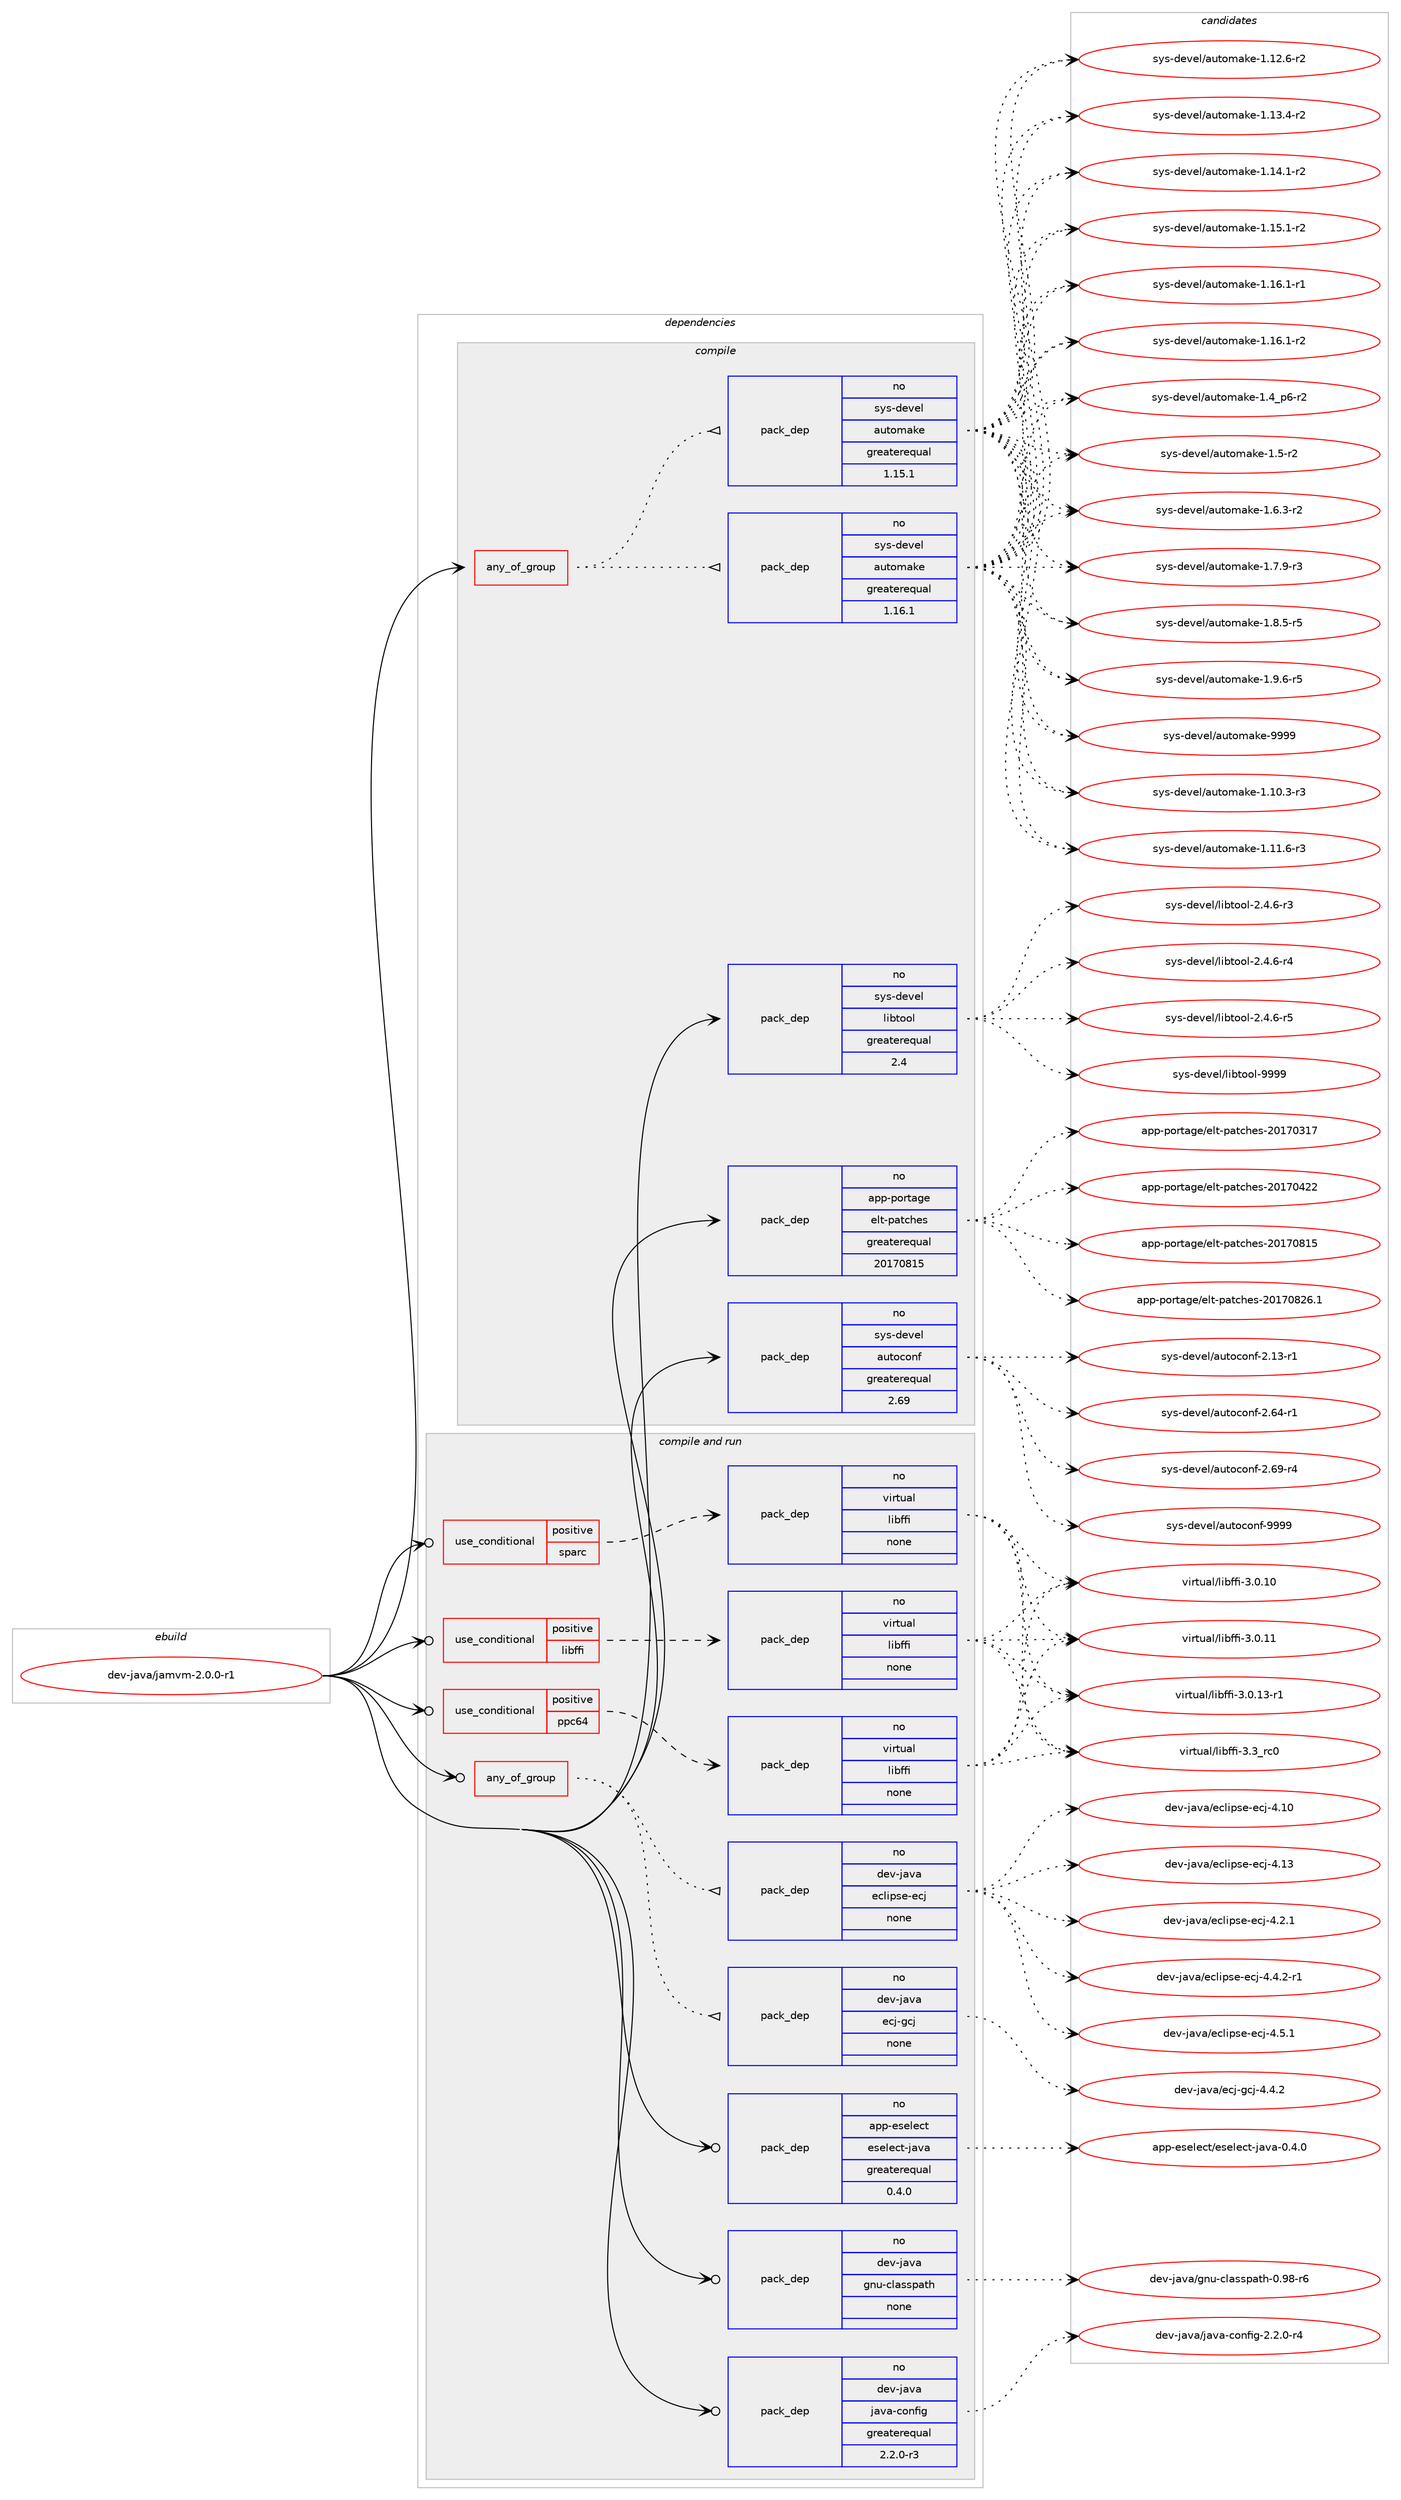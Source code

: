 digraph prolog {

# *************
# Graph options
# *************

newrank=true;
concentrate=true;
compound=true;
graph [rankdir=LR,fontname=Helvetica,fontsize=10,ranksep=1.5];#, ranksep=2.5, nodesep=0.2];
edge  [arrowhead=vee];
node  [fontname=Helvetica,fontsize=10];

# **********
# The ebuild
# **********

subgraph cluster_leftcol {
color=gray;
rank=same;
label=<<i>ebuild</i>>;
id [label="dev-java/jamvm-2.0.0-r1", color=red, width=4, href="../dev-java/jamvm-2.0.0-r1.svg"];
}

# ****************
# The dependencies
# ****************

subgraph cluster_midcol {
color=gray;
label=<<i>dependencies</i>>;
subgraph cluster_compile {
fillcolor="#eeeeee";
style=filled;
label=<<i>compile</i>>;
subgraph any10818 {
dependency553384 [label=<<TABLE BORDER="0" CELLBORDER="1" CELLSPACING="0" CELLPADDING="4"><TR><TD CELLPADDING="10">any_of_group</TD></TR></TABLE>>, shape=none, color=red];subgraph pack413272 {
dependency553385 [label=<<TABLE BORDER="0" CELLBORDER="1" CELLSPACING="0" CELLPADDING="4" WIDTH="220"><TR><TD ROWSPAN="6" CELLPADDING="30">pack_dep</TD></TR><TR><TD WIDTH="110">no</TD></TR><TR><TD>sys-devel</TD></TR><TR><TD>automake</TD></TR><TR><TD>greaterequal</TD></TR><TR><TD>1.16.1</TD></TR></TABLE>>, shape=none, color=blue];
}
dependency553384:e -> dependency553385:w [weight=20,style="dotted",arrowhead="oinv"];
subgraph pack413273 {
dependency553386 [label=<<TABLE BORDER="0" CELLBORDER="1" CELLSPACING="0" CELLPADDING="4" WIDTH="220"><TR><TD ROWSPAN="6" CELLPADDING="30">pack_dep</TD></TR><TR><TD WIDTH="110">no</TD></TR><TR><TD>sys-devel</TD></TR><TR><TD>automake</TD></TR><TR><TD>greaterequal</TD></TR><TR><TD>1.15.1</TD></TR></TABLE>>, shape=none, color=blue];
}
dependency553384:e -> dependency553386:w [weight=20,style="dotted",arrowhead="oinv"];
}
id:e -> dependency553384:w [weight=20,style="solid",arrowhead="vee"];
subgraph pack413274 {
dependency553387 [label=<<TABLE BORDER="0" CELLBORDER="1" CELLSPACING="0" CELLPADDING="4" WIDTH="220"><TR><TD ROWSPAN="6" CELLPADDING="30">pack_dep</TD></TR><TR><TD WIDTH="110">no</TD></TR><TR><TD>app-portage</TD></TR><TR><TD>elt-patches</TD></TR><TR><TD>greaterequal</TD></TR><TR><TD>20170815</TD></TR></TABLE>>, shape=none, color=blue];
}
id:e -> dependency553387:w [weight=20,style="solid",arrowhead="vee"];
subgraph pack413275 {
dependency553388 [label=<<TABLE BORDER="0" CELLBORDER="1" CELLSPACING="0" CELLPADDING="4" WIDTH="220"><TR><TD ROWSPAN="6" CELLPADDING="30">pack_dep</TD></TR><TR><TD WIDTH="110">no</TD></TR><TR><TD>sys-devel</TD></TR><TR><TD>autoconf</TD></TR><TR><TD>greaterequal</TD></TR><TR><TD>2.69</TD></TR></TABLE>>, shape=none, color=blue];
}
id:e -> dependency553388:w [weight=20,style="solid",arrowhead="vee"];
subgraph pack413276 {
dependency553389 [label=<<TABLE BORDER="0" CELLBORDER="1" CELLSPACING="0" CELLPADDING="4" WIDTH="220"><TR><TD ROWSPAN="6" CELLPADDING="30">pack_dep</TD></TR><TR><TD WIDTH="110">no</TD></TR><TR><TD>sys-devel</TD></TR><TR><TD>libtool</TD></TR><TR><TD>greaterequal</TD></TR><TR><TD>2.4</TD></TR></TABLE>>, shape=none, color=blue];
}
id:e -> dependency553389:w [weight=20,style="solid",arrowhead="vee"];
}
subgraph cluster_compileandrun {
fillcolor="#eeeeee";
style=filled;
label=<<i>compile and run</i>>;
subgraph any10819 {
dependency553390 [label=<<TABLE BORDER="0" CELLBORDER="1" CELLSPACING="0" CELLPADDING="4"><TR><TD CELLPADDING="10">any_of_group</TD></TR></TABLE>>, shape=none, color=red];subgraph pack413277 {
dependency553391 [label=<<TABLE BORDER="0" CELLBORDER="1" CELLSPACING="0" CELLPADDING="4" WIDTH="220"><TR><TD ROWSPAN="6" CELLPADDING="30">pack_dep</TD></TR><TR><TD WIDTH="110">no</TD></TR><TR><TD>dev-java</TD></TR><TR><TD>eclipse-ecj</TD></TR><TR><TD>none</TD></TR><TR><TD></TD></TR></TABLE>>, shape=none, color=blue];
}
dependency553390:e -> dependency553391:w [weight=20,style="dotted",arrowhead="oinv"];
subgraph pack413278 {
dependency553392 [label=<<TABLE BORDER="0" CELLBORDER="1" CELLSPACING="0" CELLPADDING="4" WIDTH="220"><TR><TD ROWSPAN="6" CELLPADDING="30">pack_dep</TD></TR><TR><TD WIDTH="110">no</TD></TR><TR><TD>dev-java</TD></TR><TR><TD>ecj-gcj</TD></TR><TR><TD>none</TD></TR><TR><TD></TD></TR></TABLE>>, shape=none, color=blue];
}
dependency553390:e -> dependency553392:w [weight=20,style="dotted",arrowhead="oinv"];
}
id:e -> dependency553390:w [weight=20,style="solid",arrowhead="odotvee"];
subgraph cond128937 {
dependency553393 [label=<<TABLE BORDER="0" CELLBORDER="1" CELLSPACING="0" CELLPADDING="4"><TR><TD ROWSPAN="3" CELLPADDING="10">use_conditional</TD></TR><TR><TD>positive</TD></TR><TR><TD>libffi</TD></TR></TABLE>>, shape=none, color=red];
subgraph pack413279 {
dependency553394 [label=<<TABLE BORDER="0" CELLBORDER="1" CELLSPACING="0" CELLPADDING="4" WIDTH="220"><TR><TD ROWSPAN="6" CELLPADDING="30">pack_dep</TD></TR><TR><TD WIDTH="110">no</TD></TR><TR><TD>virtual</TD></TR><TR><TD>libffi</TD></TR><TR><TD>none</TD></TR><TR><TD></TD></TR></TABLE>>, shape=none, color=blue];
}
dependency553393:e -> dependency553394:w [weight=20,style="dashed",arrowhead="vee"];
}
id:e -> dependency553393:w [weight=20,style="solid",arrowhead="odotvee"];
subgraph cond128938 {
dependency553395 [label=<<TABLE BORDER="0" CELLBORDER="1" CELLSPACING="0" CELLPADDING="4"><TR><TD ROWSPAN="3" CELLPADDING="10">use_conditional</TD></TR><TR><TD>positive</TD></TR><TR><TD>ppc64</TD></TR></TABLE>>, shape=none, color=red];
subgraph pack413280 {
dependency553396 [label=<<TABLE BORDER="0" CELLBORDER="1" CELLSPACING="0" CELLPADDING="4" WIDTH="220"><TR><TD ROWSPAN="6" CELLPADDING="30">pack_dep</TD></TR><TR><TD WIDTH="110">no</TD></TR><TR><TD>virtual</TD></TR><TR><TD>libffi</TD></TR><TR><TD>none</TD></TR><TR><TD></TD></TR></TABLE>>, shape=none, color=blue];
}
dependency553395:e -> dependency553396:w [weight=20,style="dashed",arrowhead="vee"];
}
id:e -> dependency553395:w [weight=20,style="solid",arrowhead="odotvee"];
subgraph cond128939 {
dependency553397 [label=<<TABLE BORDER="0" CELLBORDER="1" CELLSPACING="0" CELLPADDING="4"><TR><TD ROWSPAN="3" CELLPADDING="10">use_conditional</TD></TR><TR><TD>positive</TD></TR><TR><TD>sparc</TD></TR></TABLE>>, shape=none, color=red];
subgraph pack413281 {
dependency553398 [label=<<TABLE BORDER="0" CELLBORDER="1" CELLSPACING="0" CELLPADDING="4" WIDTH="220"><TR><TD ROWSPAN="6" CELLPADDING="30">pack_dep</TD></TR><TR><TD WIDTH="110">no</TD></TR><TR><TD>virtual</TD></TR><TR><TD>libffi</TD></TR><TR><TD>none</TD></TR><TR><TD></TD></TR></TABLE>>, shape=none, color=blue];
}
dependency553397:e -> dependency553398:w [weight=20,style="dashed",arrowhead="vee"];
}
id:e -> dependency553397:w [weight=20,style="solid",arrowhead="odotvee"];
subgraph pack413282 {
dependency553399 [label=<<TABLE BORDER="0" CELLBORDER="1" CELLSPACING="0" CELLPADDING="4" WIDTH="220"><TR><TD ROWSPAN="6" CELLPADDING="30">pack_dep</TD></TR><TR><TD WIDTH="110">no</TD></TR><TR><TD>app-eselect</TD></TR><TR><TD>eselect-java</TD></TR><TR><TD>greaterequal</TD></TR><TR><TD>0.4.0</TD></TR></TABLE>>, shape=none, color=blue];
}
id:e -> dependency553399:w [weight=20,style="solid",arrowhead="odotvee"];
subgraph pack413283 {
dependency553400 [label=<<TABLE BORDER="0" CELLBORDER="1" CELLSPACING="0" CELLPADDING="4" WIDTH="220"><TR><TD ROWSPAN="6" CELLPADDING="30">pack_dep</TD></TR><TR><TD WIDTH="110">no</TD></TR><TR><TD>dev-java</TD></TR><TR><TD>gnu-classpath</TD></TR><TR><TD>none</TD></TR><TR><TD></TD></TR></TABLE>>, shape=none, color=blue];
}
id:e -> dependency553400:w [weight=20,style="solid",arrowhead="odotvee"];
subgraph pack413284 {
dependency553401 [label=<<TABLE BORDER="0" CELLBORDER="1" CELLSPACING="0" CELLPADDING="4" WIDTH="220"><TR><TD ROWSPAN="6" CELLPADDING="30">pack_dep</TD></TR><TR><TD WIDTH="110">no</TD></TR><TR><TD>dev-java</TD></TR><TR><TD>java-config</TD></TR><TR><TD>greaterequal</TD></TR><TR><TD>2.2.0-r3</TD></TR></TABLE>>, shape=none, color=blue];
}
id:e -> dependency553401:w [weight=20,style="solid",arrowhead="odotvee"];
}
subgraph cluster_run {
fillcolor="#eeeeee";
style=filled;
label=<<i>run</i>>;
}
}

# **************
# The candidates
# **************

subgraph cluster_choices {
rank=same;
color=gray;
label=<<i>candidates</i>>;

subgraph choice413272 {
color=black;
nodesep=1;
choice11512111545100101118101108479711711611110997107101454946494846514511451 [label="sys-devel/automake-1.10.3-r3", color=red, width=4,href="../sys-devel/automake-1.10.3-r3.svg"];
choice11512111545100101118101108479711711611110997107101454946494946544511451 [label="sys-devel/automake-1.11.6-r3", color=red, width=4,href="../sys-devel/automake-1.11.6-r3.svg"];
choice11512111545100101118101108479711711611110997107101454946495046544511450 [label="sys-devel/automake-1.12.6-r2", color=red, width=4,href="../sys-devel/automake-1.12.6-r2.svg"];
choice11512111545100101118101108479711711611110997107101454946495146524511450 [label="sys-devel/automake-1.13.4-r2", color=red, width=4,href="../sys-devel/automake-1.13.4-r2.svg"];
choice11512111545100101118101108479711711611110997107101454946495246494511450 [label="sys-devel/automake-1.14.1-r2", color=red, width=4,href="../sys-devel/automake-1.14.1-r2.svg"];
choice11512111545100101118101108479711711611110997107101454946495346494511450 [label="sys-devel/automake-1.15.1-r2", color=red, width=4,href="../sys-devel/automake-1.15.1-r2.svg"];
choice11512111545100101118101108479711711611110997107101454946495446494511449 [label="sys-devel/automake-1.16.1-r1", color=red, width=4,href="../sys-devel/automake-1.16.1-r1.svg"];
choice11512111545100101118101108479711711611110997107101454946495446494511450 [label="sys-devel/automake-1.16.1-r2", color=red, width=4,href="../sys-devel/automake-1.16.1-r2.svg"];
choice115121115451001011181011084797117116111109971071014549465295112544511450 [label="sys-devel/automake-1.4_p6-r2", color=red, width=4,href="../sys-devel/automake-1.4_p6-r2.svg"];
choice11512111545100101118101108479711711611110997107101454946534511450 [label="sys-devel/automake-1.5-r2", color=red, width=4,href="../sys-devel/automake-1.5-r2.svg"];
choice115121115451001011181011084797117116111109971071014549465446514511450 [label="sys-devel/automake-1.6.3-r2", color=red, width=4,href="../sys-devel/automake-1.6.3-r2.svg"];
choice115121115451001011181011084797117116111109971071014549465546574511451 [label="sys-devel/automake-1.7.9-r3", color=red, width=4,href="../sys-devel/automake-1.7.9-r3.svg"];
choice115121115451001011181011084797117116111109971071014549465646534511453 [label="sys-devel/automake-1.8.5-r5", color=red, width=4,href="../sys-devel/automake-1.8.5-r5.svg"];
choice115121115451001011181011084797117116111109971071014549465746544511453 [label="sys-devel/automake-1.9.6-r5", color=red, width=4,href="../sys-devel/automake-1.9.6-r5.svg"];
choice115121115451001011181011084797117116111109971071014557575757 [label="sys-devel/automake-9999", color=red, width=4,href="../sys-devel/automake-9999.svg"];
dependency553385:e -> choice11512111545100101118101108479711711611110997107101454946494846514511451:w [style=dotted,weight="100"];
dependency553385:e -> choice11512111545100101118101108479711711611110997107101454946494946544511451:w [style=dotted,weight="100"];
dependency553385:e -> choice11512111545100101118101108479711711611110997107101454946495046544511450:w [style=dotted,weight="100"];
dependency553385:e -> choice11512111545100101118101108479711711611110997107101454946495146524511450:w [style=dotted,weight="100"];
dependency553385:e -> choice11512111545100101118101108479711711611110997107101454946495246494511450:w [style=dotted,weight="100"];
dependency553385:e -> choice11512111545100101118101108479711711611110997107101454946495346494511450:w [style=dotted,weight="100"];
dependency553385:e -> choice11512111545100101118101108479711711611110997107101454946495446494511449:w [style=dotted,weight="100"];
dependency553385:e -> choice11512111545100101118101108479711711611110997107101454946495446494511450:w [style=dotted,weight="100"];
dependency553385:e -> choice115121115451001011181011084797117116111109971071014549465295112544511450:w [style=dotted,weight="100"];
dependency553385:e -> choice11512111545100101118101108479711711611110997107101454946534511450:w [style=dotted,weight="100"];
dependency553385:e -> choice115121115451001011181011084797117116111109971071014549465446514511450:w [style=dotted,weight="100"];
dependency553385:e -> choice115121115451001011181011084797117116111109971071014549465546574511451:w [style=dotted,weight="100"];
dependency553385:e -> choice115121115451001011181011084797117116111109971071014549465646534511453:w [style=dotted,weight="100"];
dependency553385:e -> choice115121115451001011181011084797117116111109971071014549465746544511453:w [style=dotted,weight="100"];
dependency553385:e -> choice115121115451001011181011084797117116111109971071014557575757:w [style=dotted,weight="100"];
}
subgraph choice413273 {
color=black;
nodesep=1;
choice11512111545100101118101108479711711611110997107101454946494846514511451 [label="sys-devel/automake-1.10.3-r3", color=red, width=4,href="../sys-devel/automake-1.10.3-r3.svg"];
choice11512111545100101118101108479711711611110997107101454946494946544511451 [label="sys-devel/automake-1.11.6-r3", color=red, width=4,href="../sys-devel/automake-1.11.6-r3.svg"];
choice11512111545100101118101108479711711611110997107101454946495046544511450 [label="sys-devel/automake-1.12.6-r2", color=red, width=4,href="../sys-devel/automake-1.12.6-r2.svg"];
choice11512111545100101118101108479711711611110997107101454946495146524511450 [label="sys-devel/automake-1.13.4-r2", color=red, width=4,href="../sys-devel/automake-1.13.4-r2.svg"];
choice11512111545100101118101108479711711611110997107101454946495246494511450 [label="sys-devel/automake-1.14.1-r2", color=red, width=4,href="../sys-devel/automake-1.14.1-r2.svg"];
choice11512111545100101118101108479711711611110997107101454946495346494511450 [label="sys-devel/automake-1.15.1-r2", color=red, width=4,href="../sys-devel/automake-1.15.1-r2.svg"];
choice11512111545100101118101108479711711611110997107101454946495446494511449 [label="sys-devel/automake-1.16.1-r1", color=red, width=4,href="../sys-devel/automake-1.16.1-r1.svg"];
choice11512111545100101118101108479711711611110997107101454946495446494511450 [label="sys-devel/automake-1.16.1-r2", color=red, width=4,href="../sys-devel/automake-1.16.1-r2.svg"];
choice115121115451001011181011084797117116111109971071014549465295112544511450 [label="sys-devel/automake-1.4_p6-r2", color=red, width=4,href="../sys-devel/automake-1.4_p6-r2.svg"];
choice11512111545100101118101108479711711611110997107101454946534511450 [label="sys-devel/automake-1.5-r2", color=red, width=4,href="../sys-devel/automake-1.5-r2.svg"];
choice115121115451001011181011084797117116111109971071014549465446514511450 [label="sys-devel/automake-1.6.3-r2", color=red, width=4,href="../sys-devel/automake-1.6.3-r2.svg"];
choice115121115451001011181011084797117116111109971071014549465546574511451 [label="sys-devel/automake-1.7.9-r3", color=red, width=4,href="../sys-devel/automake-1.7.9-r3.svg"];
choice115121115451001011181011084797117116111109971071014549465646534511453 [label="sys-devel/automake-1.8.5-r5", color=red, width=4,href="../sys-devel/automake-1.8.5-r5.svg"];
choice115121115451001011181011084797117116111109971071014549465746544511453 [label="sys-devel/automake-1.9.6-r5", color=red, width=4,href="../sys-devel/automake-1.9.6-r5.svg"];
choice115121115451001011181011084797117116111109971071014557575757 [label="sys-devel/automake-9999", color=red, width=4,href="../sys-devel/automake-9999.svg"];
dependency553386:e -> choice11512111545100101118101108479711711611110997107101454946494846514511451:w [style=dotted,weight="100"];
dependency553386:e -> choice11512111545100101118101108479711711611110997107101454946494946544511451:w [style=dotted,weight="100"];
dependency553386:e -> choice11512111545100101118101108479711711611110997107101454946495046544511450:w [style=dotted,weight="100"];
dependency553386:e -> choice11512111545100101118101108479711711611110997107101454946495146524511450:w [style=dotted,weight="100"];
dependency553386:e -> choice11512111545100101118101108479711711611110997107101454946495246494511450:w [style=dotted,weight="100"];
dependency553386:e -> choice11512111545100101118101108479711711611110997107101454946495346494511450:w [style=dotted,weight="100"];
dependency553386:e -> choice11512111545100101118101108479711711611110997107101454946495446494511449:w [style=dotted,weight="100"];
dependency553386:e -> choice11512111545100101118101108479711711611110997107101454946495446494511450:w [style=dotted,weight="100"];
dependency553386:e -> choice115121115451001011181011084797117116111109971071014549465295112544511450:w [style=dotted,weight="100"];
dependency553386:e -> choice11512111545100101118101108479711711611110997107101454946534511450:w [style=dotted,weight="100"];
dependency553386:e -> choice115121115451001011181011084797117116111109971071014549465446514511450:w [style=dotted,weight="100"];
dependency553386:e -> choice115121115451001011181011084797117116111109971071014549465546574511451:w [style=dotted,weight="100"];
dependency553386:e -> choice115121115451001011181011084797117116111109971071014549465646534511453:w [style=dotted,weight="100"];
dependency553386:e -> choice115121115451001011181011084797117116111109971071014549465746544511453:w [style=dotted,weight="100"];
dependency553386:e -> choice115121115451001011181011084797117116111109971071014557575757:w [style=dotted,weight="100"];
}
subgraph choice413274 {
color=black;
nodesep=1;
choice97112112451121111141169710310147101108116451129711699104101115455048495548514955 [label="app-portage/elt-patches-20170317", color=red, width=4,href="../app-portage/elt-patches-20170317.svg"];
choice97112112451121111141169710310147101108116451129711699104101115455048495548525050 [label="app-portage/elt-patches-20170422", color=red, width=4,href="../app-portage/elt-patches-20170422.svg"];
choice97112112451121111141169710310147101108116451129711699104101115455048495548564953 [label="app-portage/elt-patches-20170815", color=red, width=4,href="../app-portage/elt-patches-20170815.svg"];
choice971121124511211111411697103101471011081164511297116991041011154550484955485650544649 [label="app-portage/elt-patches-20170826.1", color=red, width=4,href="../app-portage/elt-patches-20170826.1.svg"];
dependency553387:e -> choice97112112451121111141169710310147101108116451129711699104101115455048495548514955:w [style=dotted,weight="100"];
dependency553387:e -> choice97112112451121111141169710310147101108116451129711699104101115455048495548525050:w [style=dotted,weight="100"];
dependency553387:e -> choice97112112451121111141169710310147101108116451129711699104101115455048495548564953:w [style=dotted,weight="100"];
dependency553387:e -> choice971121124511211111411697103101471011081164511297116991041011154550484955485650544649:w [style=dotted,weight="100"];
}
subgraph choice413275 {
color=black;
nodesep=1;
choice1151211154510010111810110847971171161119911111010245504649514511449 [label="sys-devel/autoconf-2.13-r1", color=red, width=4,href="../sys-devel/autoconf-2.13-r1.svg"];
choice1151211154510010111810110847971171161119911111010245504654524511449 [label="sys-devel/autoconf-2.64-r1", color=red, width=4,href="../sys-devel/autoconf-2.64-r1.svg"];
choice1151211154510010111810110847971171161119911111010245504654574511452 [label="sys-devel/autoconf-2.69-r4", color=red, width=4,href="../sys-devel/autoconf-2.69-r4.svg"];
choice115121115451001011181011084797117116111991111101024557575757 [label="sys-devel/autoconf-9999", color=red, width=4,href="../sys-devel/autoconf-9999.svg"];
dependency553388:e -> choice1151211154510010111810110847971171161119911111010245504649514511449:w [style=dotted,weight="100"];
dependency553388:e -> choice1151211154510010111810110847971171161119911111010245504654524511449:w [style=dotted,weight="100"];
dependency553388:e -> choice1151211154510010111810110847971171161119911111010245504654574511452:w [style=dotted,weight="100"];
dependency553388:e -> choice115121115451001011181011084797117116111991111101024557575757:w [style=dotted,weight="100"];
}
subgraph choice413276 {
color=black;
nodesep=1;
choice1151211154510010111810110847108105981161111111084550465246544511451 [label="sys-devel/libtool-2.4.6-r3", color=red, width=4,href="../sys-devel/libtool-2.4.6-r3.svg"];
choice1151211154510010111810110847108105981161111111084550465246544511452 [label="sys-devel/libtool-2.4.6-r4", color=red, width=4,href="../sys-devel/libtool-2.4.6-r4.svg"];
choice1151211154510010111810110847108105981161111111084550465246544511453 [label="sys-devel/libtool-2.4.6-r5", color=red, width=4,href="../sys-devel/libtool-2.4.6-r5.svg"];
choice1151211154510010111810110847108105981161111111084557575757 [label="sys-devel/libtool-9999", color=red, width=4,href="../sys-devel/libtool-9999.svg"];
dependency553389:e -> choice1151211154510010111810110847108105981161111111084550465246544511451:w [style=dotted,weight="100"];
dependency553389:e -> choice1151211154510010111810110847108105981161111111084550465246544511452:w [style=dotted,weight="100"];
dependency553389:e -> choice1151211154510010111810110847108105981161111111084550465246544511453:w [style=dotted,weight="100"];
dependency553389:e -> choice1151211154510010111810110847108105981161111111084557575757:w [style=dotted,weight="100"];
}
subgraph choice413277 {
color=black;
nodesep=1;
choice100101118451069711897471019910810511211510145101991064552464948 [label="dev-java/eclipse-ecj-4.10", color=red, width=4,href="../dev-java/eclipse-ecj-4.10.svg"];
choice100101118451069711897471019910810511211510145101991064552464951 [label="dev-java/eclipse-ecj-4.13", color=red, width=4,href="../dev-java/eclipse-ecj-4.13.svg"];
choice10010111845106971189747101991081051121151014510199106455246504649 [label="dev-java/eclipse-ecj-4.2.1", color=red, width=4,href="../dev-java/eclipse-ecj-4.2.1.svg"];
choice100101118451069711897471019910810511211510145101991064552465246504511449 [label="dev-java/eclipse-ecj-4.4.2-r1", color=red, width=4,href="../dev-java/eclipse-ecj-4.4.2-r1.svg"];
choice10010111845106971189747101991081051121151014510199106455246534649 [label="dev-java/eclipse-ecj-4.5.1", color=red, width=4,href="../dev-java/eclipse-ecj-4.5.1.svg"];
dependency553391:e -> choice100101118451069711897471019910810511211510145101991064552464948:w [style=dotted,weight="100"];
dependency553391:e -> choice100101118451069711897471019910810511211510145101991064552464951:w [style=dotted,weight="100"];
dependency553391:e -> choice10010111845106971189747101991081051121151014510199106455246504649:w [style=dotted,weight="100"];
dependency553391:e -> choice100101118451069711897471019910810511211510145101991064552465246504511449:w [style=dotted,weight="100"];
dependency553391:e -> choice10010111845106971189747101991081051121151014510199106455246534649:w [style=dotted,weight="100"];
}
subgraph choice413278 {
color=black;
nodesep=1;
choice10010111845106971189747101991064510399106455246524650 [label="dev-java/ecj-gcj-4.4.2", color=red, width=4,href="../dev-java/ecj-gcj-4.4.2.svg"];
dependency553392:e -> choice10010111845106971189747101991064510399106455246524650:w [style=dotted,weight="100"];
}
subgraph choice413279 {
color=black;
nodesep=1;
choice11810511411611797108471081059810210210545514648464948 [label="virtual/libffi-3.0.10", color=red, width=4,href="../virtual/libffi-3.0.10.svg"];
choice11810511411611797108471081059810210210545514648464949 [label="virtual/libffi-3.0.11", color=red, width=4,href="../virtual/libffi-3.0.11.svg"];
choice118105114116117971084710810598102102105455146484649514511449 [label="virtual/libffi-3.0.13-r1", color=red, width=4,href="../virtual/libffi-3.0.13-r1.svg"];
choice11810511411611797108471081059810210210545514651951149948 [label="virtual/libffi-3.3_rc0", color=red, width=4,href="../virtual/libffi-3.3_rc0.svg"];
dependency553394:e -> choice11810511411611797108471081059810210210545514648464948:w [style=dotted,weight="100"];
dependency553394:e -> choice11810511411611797108471081059810210210545514648464949:w [style=dotted,weight="100"];
dependency553394:e -> choice118105114116117971084710810598102102105455146484649514511449:w [style=dotted,weight="100"];
dependency553394:e -> choice11810511411611797108471081059810210210545514651951149948:w [style=dotted,weight="100"];
}
subgraph choice413280 {
color=black;
nodesep=1;
choice11810511411611797108471081059810210210545514648464948 [label="virtual/libffi-3.0.10", color=red, width=4,href="../virtual/libffi-3.0.10.svg"];
choice11810511411611797108471081059810210210545514648464949 [label="virtual/libffi-3.0.11", color=red, width=4,href="../virtual/libffi-3.0.11.svg"];
choice118105114116117971084710810598102102105455146484649514511449 [label="virtual/libffi-3.0.13-r1", color=red, width=4,href="../virtual/libffi-3.0.13-r1.svg"];
choice11810511411611797108471081059810210210545514651951149948 [label="virtual/libffi-3.3_rc0", color=red, width=4,href="../virtual/libffi-3.3_rc0.svg"];
dependency553396:e -> choice11810511411611797108471081059810210210545514648464948:w [style=dotted,weight="100"];
dependency553396:e -> choice11810511411611797108471081059810210210545514648464949:w [style=dotted,weight="100"];
dependency553396:e -> choice118105114116117971084710810598102102105455146484649514511449:w [style=dotted,weight="100"];
dependency553396:e -> choice11810511411611797108471081059810210210545514651951149948:w [style=dotted,weight="100"];
}
subgraph choice413281 {
color=black;
nodesep=1;
choice11810511411611797108471081059810210210545514648464948 [label="virtual/libffi-3.0.10", color=red, width=4,href="../virtual/libffi-3.0.10.svg"];
choice11810511411611797108471081059810210210545514648464949 [label="virtual/libffi-3.0.11", color=red, width=4,href="../virtual/libffi-3.0.11.svg"];
choice118105114116117971084710810598102102105455146484649514511449 [label="virtual/libffi-3.0.13-r1", color=red, width=4,href="../virtual/libffi-3.0.13-r1.svg"];
choice11810511411611797108471081059810210210545514651951149948 [label="virtual/libffi-3.3_rc0", color=red, width=4,href="../virtual/libffi-3.3_rc0.svg"];
dependency553398:e -> choice11810511411611797108471081059810210210545514648464948:w [style=dotted,weight="100"];
dependency553398:e -> choice11810511411611797108471081059810210210545514648464949:w [style=dotted,weight="100"];
dependency553398:e -> choice118105114116117971084710810598102102105455146484649514511449:w [style=dotted,weight="100"];
dependency553398:e -> choice11810511411611797108471081059810210210545514651951149948:w [style=dotted,weight="100"];
}
subgraph choice413282 {
color=black;
nodesep=1;
choice9711211245101115101108101991164710111510110810199116451069711897454846524648 [label="app-eselect/eselect-java-0.4.0", color=red, width=4,href="../app-eselect/eselect-java-0.4.0.svg"];
dependency553399:e -> choice9711211245101115101108101991164710111510110810199116451069711897454846524648:w [style=dotted,weight="100"];
}
subgraph choice413283 {
color=black;
nodesep=1;
choice100101118451069711897471031101174599108971151151129711610445484657564511454 [label="dev-java/gnu-classpath-0.98-r6", color=red, width=4,href="../dev-java/gnu-classpath-0.98-r6.svg"];
dependency553400:e -> choice100101118451069711897471031101174599108971151151129711610445484657564511454:w [style=dotted,weight="100"];
}
subgraph choice413284 {
color=black;
nodesep=1;
choice10010111845106971189747106971189745991111101021051034550465046484511452 [label="dev-java/java-config-2.2.0-r4", color=red, width=4,href="../dev-java/java-config-2.2.0-r4.svg"];
dependency553401:e -> choice10010111845106971189747106971189745991111101021051034550465046484511452:w [style=dotted,weight="100"];
}
}

}
